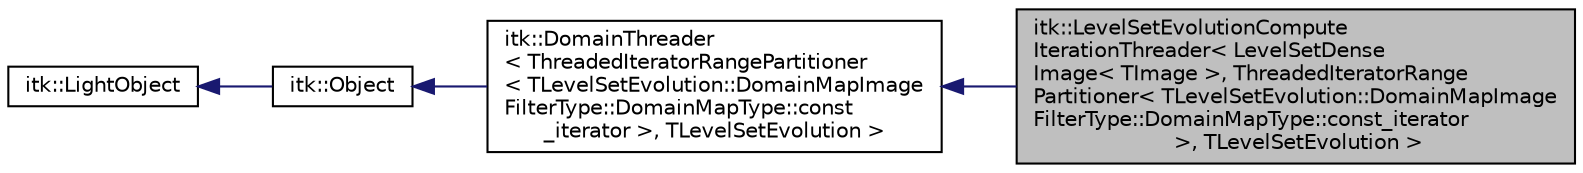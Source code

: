 digraph "itk::LevelSetEvolutionComputeIterationThreader&lt; LevelSetDenseImage&lt; TImage &gt;, ThreadedIteratorRangePartitioner&lt; TLevelSetEvolution::DomainMapImageFilterType::DomainMapType::const_iterator &gt;, TLevelSetEvolution &gt;"
{
 // LATEX_PDF_SIZE
  edge [fontname="Helvetica",fontsize="10",labelfontname="Helvetica",labelfontsize="10"];
  node [fontname="Helvetica",fontsize="10",shape=record];
  rankdir="LR";
  Node1 [label="itk::LevelSetEvolutionCompute\lIterationThreader\< LevelSetDense\lImage\< TImage \>, ThreadedIteratorRange\lPartitioner\< TLevelSetEvolution::DomainMapImage\lFilterType::DomainMapType::const_iterator\l \>, TLevelSetEvolution \>",height=0.2,width=0.4,color="black", fillcolor="grey75", style="filled", fontcolor="black",tooltip=" "];
  Node2 -> Node1 [dir="back",color="midnightblue",fontsize="10",style="solid",fontname="Helvetica"];
  Node2 [label="itk::DomainThreader\l\< ThreadedIteratorRangePartitioner\l\< TLevelSetEvolution::DomainMapImage\lFilterType::DomainMapType::const\l_iterator \>, TLevelSetEvolution \>",height=0.2,width=0.4,color="black", fillcolor="white", style="filled",URL="$classitk_1_1DomainThreader.html",tooltip=" "];
  Node3 -> Node2 [dir="back",color="midnightblue",fontsize="10",style="solid",fontname="Helvetica"];
  Node3 [label="itk::Object",height=0.2,width=0.4,color="black", fillcolor="white", style="filled",URL="$classitk_1_1Object.html",tooltip="Base class for most ITK classes."];
  Node4 -> Node3 [dir="back",color="midnightblue",fontsize="10",style="solid",fontname="Helvetica"];
  Node4 [label="itk::LightObject",height=0.2,width=0.4,color="black", fillcolor="white", style="filled",URL="$classitk_1_1LightObject.html",tooltip="Light weight base class for most itk classes."];
}
